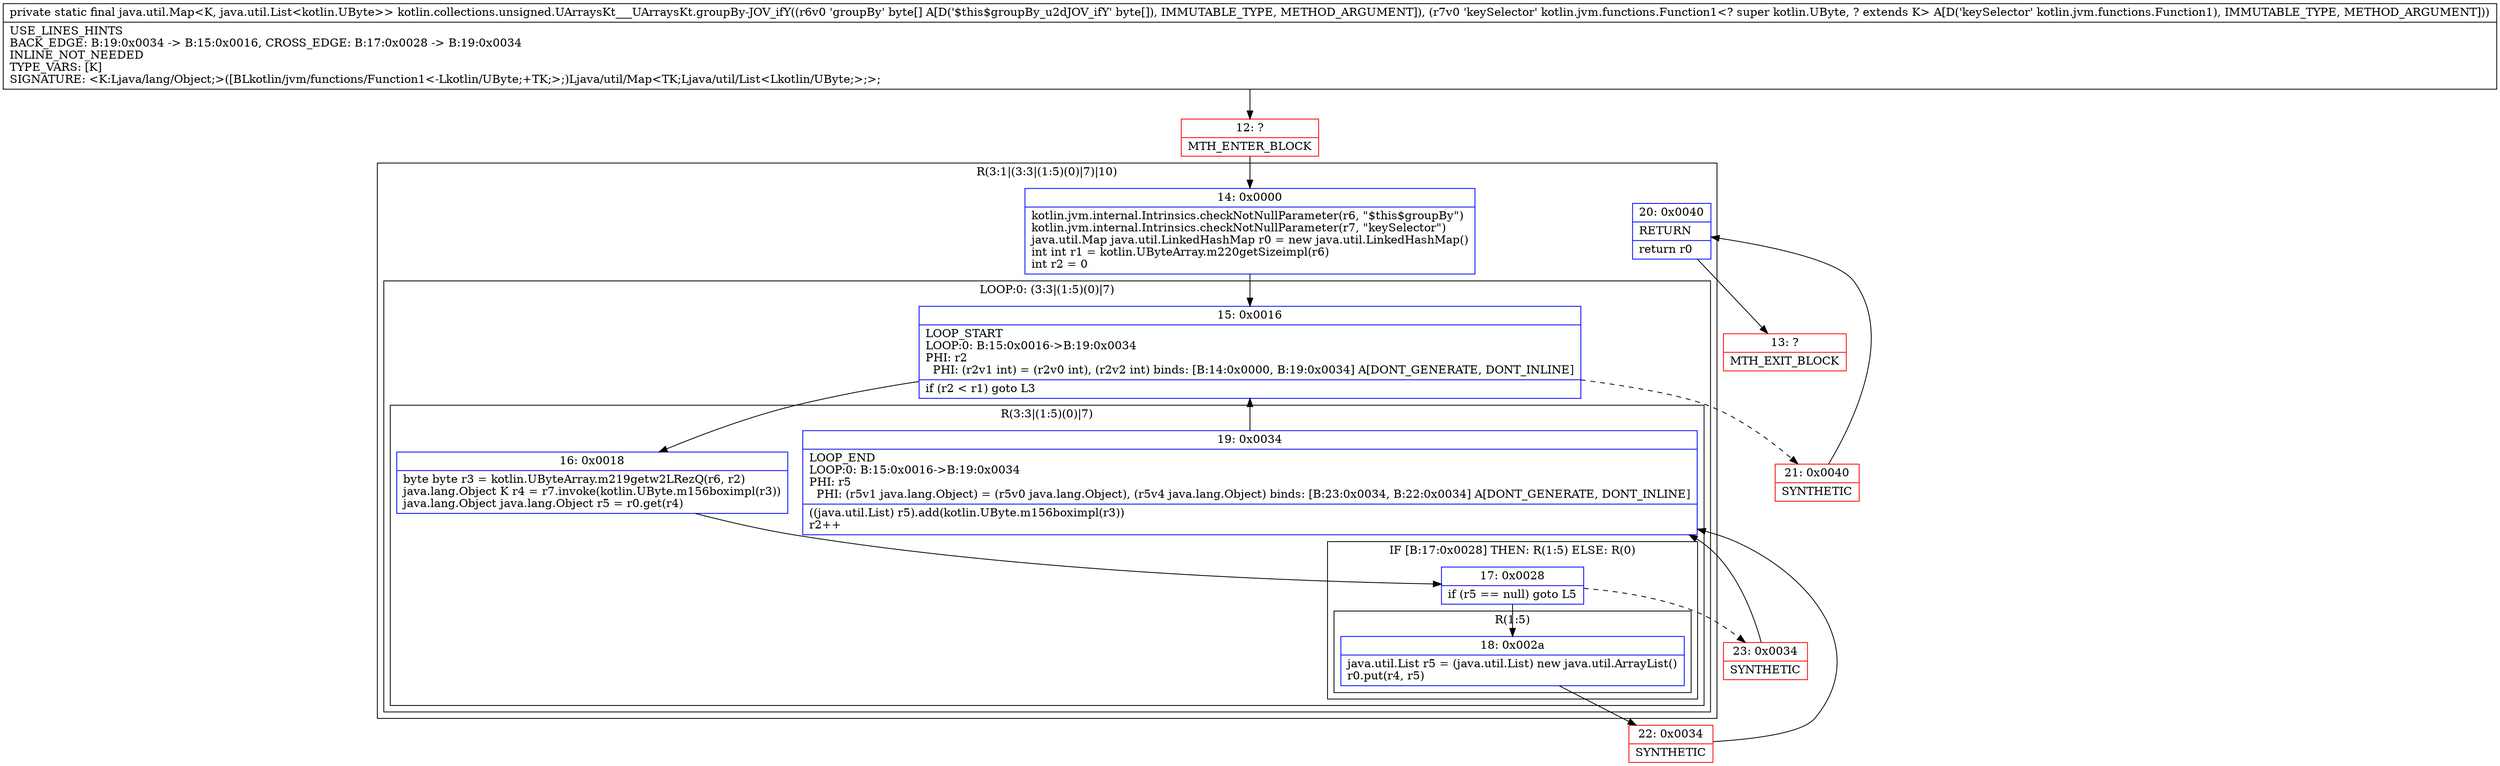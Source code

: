 digraph "CFG forkotlin.collections.unsigned.UArraysKt___UArraysKt.groupBy\-JOV_ifY([BLkotlin\/jvm\/functions\/Function1;)Ljava\/util\/Map;" {
subgraph cluster_Region_1646773060 {
label = "R(3:1|(3:3|(1:5)(0)|7)|10)";
node [shape=record,color=blue];
Node_14 [shape=record,label="{14\:\ 0x0000|kotlin.jvm.internal.Intrinsics.checkNotNullParameter(r6, \"$this$groupBy\")\lkotlin.jvm.internal.Intrinsics.checkNotNullParameter(r7, \"keySelector\")\ljava.util.Map java.util.LinkedHashMap r0 = new java.util.LinkedHashMap()\lint int r1 = kotlin.UByteArray.m220getSizeimpl(r6)\lint r2 = 0\l}"];
subgraph cluster_LoopRegion_230632327 {
label = "LOOP:0: (3:3|(1:5)(0)|7)";
node [shape=record,color=blue];
Node_15 [shape=record,label="{15\:\ 0x0016|LOOP_START\lLOOP:0: B:15:0x0016\-\>B:19:0x0034\lPHI: r2 \l  PHI: (r2v1 int) = (r2v0 int), (r2v2 int) binds: [B:14:0x0000, B:19:0x0034] A[DONT_GENERATE, DONT_INLINE]\l|if (r2 \< r1) goto L3\l}"];
subgraph cluster_Region_236282508 {
label = "R(3:3|(1:5)(0)|7)";
node [shape=record,color=blue];
Node_16 [shape=record,label="{16\:\ 0x0018|byte byte r3 = kotlin.UByteArray.m219getw2LRezQ(r6, r2)\ljava.lang.Object K r4 = r7.invoke(kotlin.UByte.m156boximpl(r3))\ljava.lang.Object java.lang.Object r5 = r0.get(r4)\l}"];
subgraph cluster_IfRegion_1373566103 {
label = "IF [B:17:0x0028] THEN: R(1:5) ELSE: R(0)";
node [shape=record,color=blue];
Node_17 [shape=record,label="{17\:\ 0x0028|if (r5 == null) goto L5\l}"];
subgraph cluster_Region_540616373 {
label = "R(1:5)";
node [shape=record,color=blue];
Node_18 [shape=record,label="{18\:\ 0x002a|java.util.List r5 = (java.util.List) new java.util.ArrayList()\lr0.put(r4, r5)\l}"];
}
subgraph cluster_Region_84781935 {
label = "R(0)";
node [shape=record,color=blue];
}
}
Node_19 [shape=record,label="{19\:\ 0x0034|LOOP_END\lLOOP:0: B:15:0x0016\-\>B:19:0x0034\lPHI: r5 \l  PHI: (r5v1 java.lang.Object) = (r5v0 java.lang.Object), (r5v4 java.lang.Object) binds: [B:23:0x0034, B:22:0x0034] A[DONT_GENERATE, DONT_INLINE]\l|((java.util.List) r5).add(kotlin.UByte.m156boximpl(r3))\lr2++\l}"];
}
}
Node_20 [shape=record,label="{20\:\ 0x0040|RETURN\l|return r0\l}"];
}
Node_12 [shape=record,color=red,label="{12\:\ ?|MTH_ENTER_BLOCK\l}"];
Node_22 [shape=record,color=red,label="{22\:\ 0x0034|SYNTHETIC\l}"];
Node_23 [shape=record,color=red,label="{23\:\ 0x0034|SYNTHETIC\l}"];
Node_21 [shape=record,color=red,label="{21\:\ 0x0040|SYNTHETIC\l}"];
Node_13 [shape=record,color=red,label="{13\:\ ?|MTH_EXIT_BLOCK\l}"];
MethodNode[shape=record,label="{private static final java.util.Map\<K, java.util.List\<kotlin.UByte\>\> kotlin.collections.unsigned.UArraysKt___UArraysKt.groupBy\-JOV_ifY((r6v0 'groupBy' byte[] A[D('$this$groupBy_u2dJOV_ifY' byte[]), IMMUTABLE_TYPE, METHOD_ARGUMENT]), (r7v0 'keySelector' kotlin.jvm.functions.Function1\<? super kotlin.UByte, ? extends K\> A[D('keySelector' kotlin.jvm.functions.Function1), IMMUTABLE_TYPE, METHOD_ARGUMENT]))  | USE_LINES_HINTS\lBACK_EDGE: B:19:0x0034 \-\> B:15:0x0016, CROSS_EDGE: B:17:0x0028 \-\> B:19:0x0034\lINLINE_NOT_NEEDED\lTYPE_VARS: [K]\lSIGNATURE: \<K:Ljava\/lang\/Object;\>([BLkotlin\/jvm\/functions\/Function1\<\-Lkotlin\/UByte;+TK;\>;)Ljava\/util\/Map\<TK;Ljava\/util\/List\<Lkotlin\/UByte;\>;\>;\l}"];
MethodNode -> Node_12;Node_14 -> Node_15;
Node_15 -> Node_16;
Node_15 -> Node_21[style=dashed];
Node_16 -> Node_17;
Node_17 -> Node_18;
Node_17 -> Node_23[style=dashed];
Node_18 -> Node_22;
Node_19 -> Node_15;
Node_20 -> Node_13;
Node_12 -> Node_14;
Node_22 -> Node_19;
Node_23 -> Node_19;
Node_21 -> Node_20;
}

